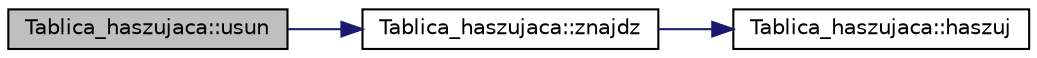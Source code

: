 digraph G
{
  edge [fontname="Helvetica",fontsize="10",labelfontname="Helvetica",labelfontsize="10"];
  node [fontname="Helvetica",fontsize="10",shape=record];
  rankdir="LR";
  Node1 [label="Tablica_haszujaca::usun",height=0.2,width=0.4,color="black", fillcolor="grey75", style="filled" fontcolor="black"];
  Node1 -> Node2 [color="midnightblue",fontsize="10",style="solid",fontname="Helvetica"];
  Node2 [label="Tablica_haszujaca::znajdz",height=0.2,width=0.4,color="black", fillcolor="white", style="filled",URL="$class_tablica__haszujaca.html#ac166065397ac53014b3453543c800337",tooltip="Znajduje elementy."];
  Node2 -> Node3 [color="midnightblue",fontsize="10",style="solid",fontname="Helvetica"];
  Node3 [label="Tablica_haszujaca::haszuj",height=0.2,width=0.4,color="black", fillcolor="white", style="filled",URL="$class_tablica__haszujaca.html#ac8dbd2993ea46777b616a8b3a0fc20a3",tooltip="Tworzy klucz."];
}
